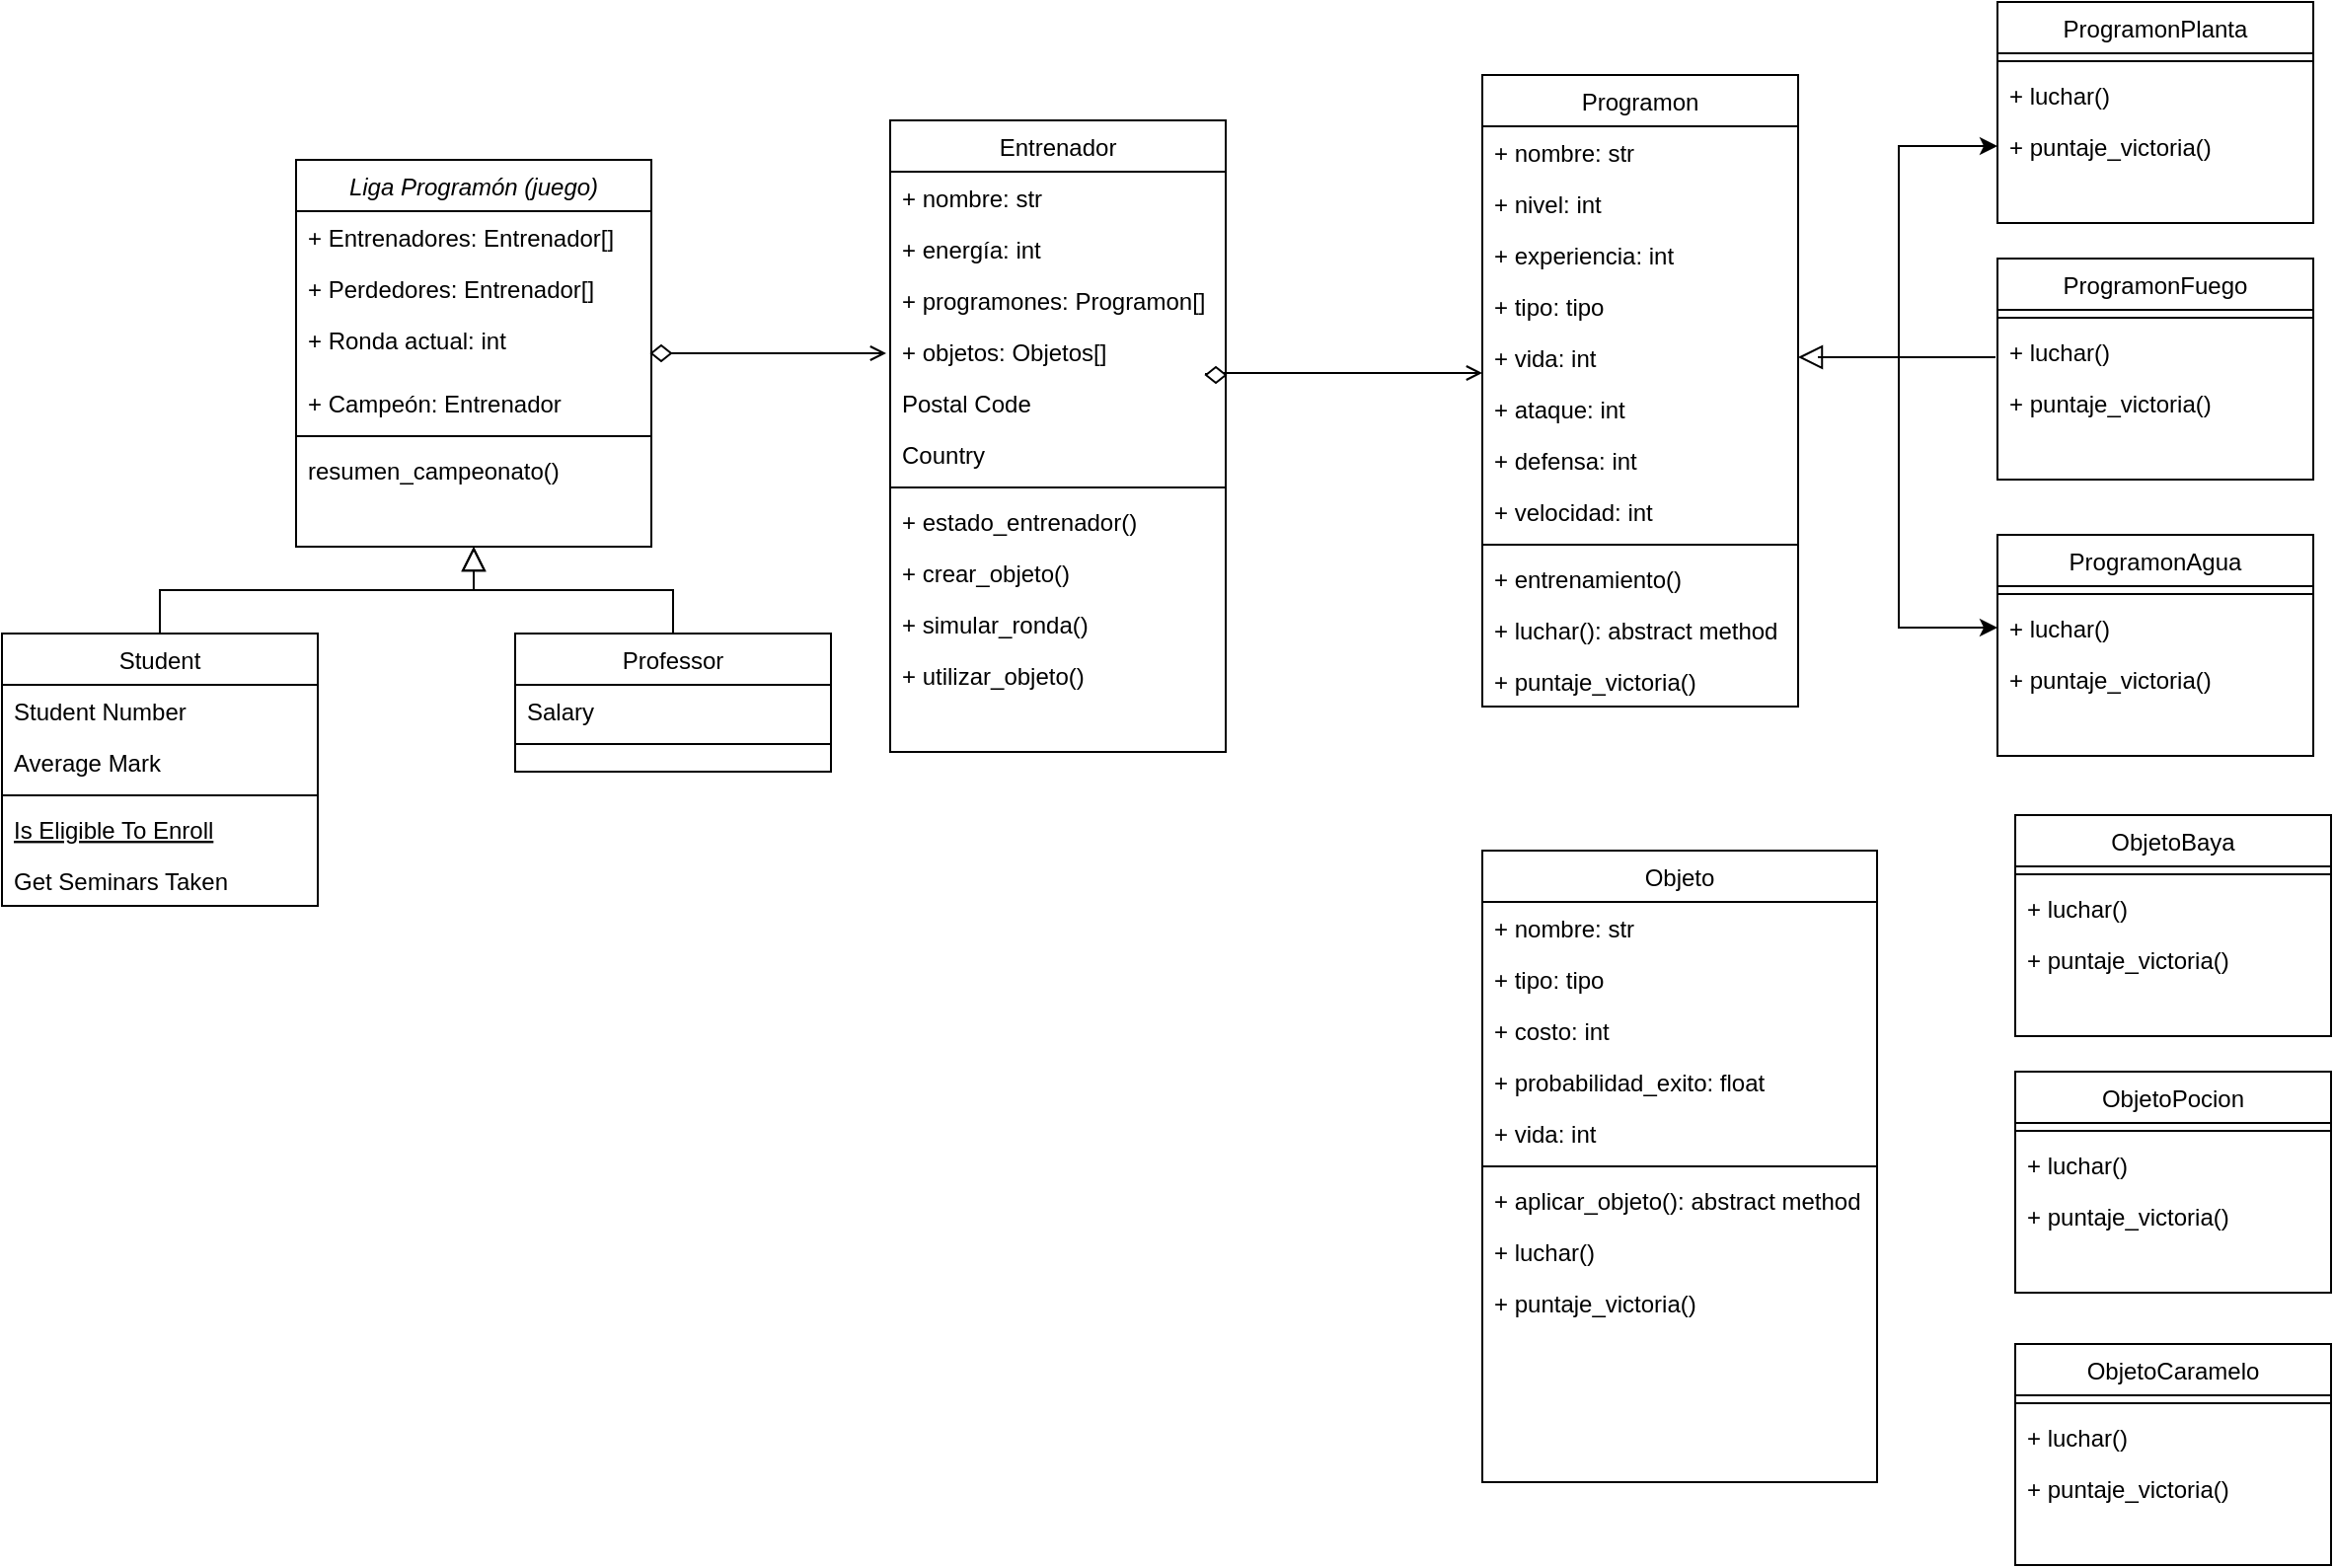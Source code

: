 <mxfile version="20.2.8" type="github">
  <diagram id="C5RBs43oDa-KdzZeNtuy" name="Page-1">
    <mxGraphModel dx="1299" dy="450" grid="1" gridSize="10" guides="1" tooltips="1" connect="1" arrows="1" fold="1" page="1" pageScale="1" pageWidth="827" pageHeight="1169" math="0" shadow="0">
      <root>
        <mxCell id="WIyWlLk6GJQsqaUBKTNV-0" />
        <mxCell id="WIyWlLk6GJQsqaUBKTNV-1" parent="WIyWlLk6GJQsqaUBKTNV-0" />
        <mxCell id="zkfFHV4jXpPFQw0GAbJ--0" value="Liga Programón (juego)" style="swimlane;fontStyle=2;align=center;verticalAlign=top;childLayout=stackLayout;horizontal=1;startSize=26;horizontalStack=0;resizeParent=1;resizeLast=0;collapsible=1;marginBottom=0;rounded=0;shadow=0;strokeWidth=1;" parent="WIyWlLk6GJQsqaUBKTNV-1" vertex="1">
          <mxGeometry x="219" y="120" width="180" height="196" as="geometry">
            <mxRectangle x="230" y="140" width="160" height="26" as="alternateBounds" />
          </mxGeometry>
        </mxCell>
        <mxCell id="zkfFHV4jXpPFQw0GAbJ--1" value="+ Entrenadores: Entrenador[]" style="text;align=left;verticalAlign=top;spacingLeft=4;spacingRight=4;overflow=hidden;rotatable=0;points=[[0,0.5],[1,0.5]];portConstraint=eastwest;" parent="zkfFHV4jXpPFQw0GAbJ--0" vertex="1">
          <mxGeometry y="26" width="180" height="26" as="geometry" />
        </mxCell>
        <mxCell id="zkfFHV4jXpPFQw0GAbJ--2" value="+ Perdedores: Entrenador[]" style="text;align=left;verticalAlign=top;spacingLeft=4;spacingRight=4;overflow=hidden;rotatable=0;points=[[0,0.5],[1,0.5]];portConstraint=eastwest;rounded=0;shadow=0;html=0;" parent="zkfFHV4jXpPFQw0GAbJ--0" vertex="1">
          <mxGeometry y="52" width="180" height="26" as="geometry" />
        </mxCell>
        <mxCell id="zkfFHV4jXpPFQw0GAbJ--3" value="+ Ronda actual: int" style="text;align=left;verticalAlign=top;spacingLeft=4;spacingRight=4;overflow=hidden;rotatable=0;points=[[0,0.5],[1,0.5]];portConstraint=eastwest;rounded=0;shadow=0;html=0;" parent="zkfFHV4jXpPFQw0GAbJ--0" vertex="1">
          <mxGeometry y="78" width="180" height="32" as="geometry" />
        </mxCell>
        <mxCell id="ItdQLOnhs8DhkVpAvpoB-0" value="+ Campeón: Entrenador" style="text;align=left;verticalAlign=top;spacingLeft=4;spacingRight=4;overflow=hidden;rotatable=0;points=[[0,0.5],[1,0.5]];portConstraint=eastwest;rounded=0;shadow=0;html=0;" vertex="1" parent="zkfFHV4jXpPFQw0GAbJ--0">
          <mxGeometry y="110" width="180" height="26" as="geometry" />
        </mxCell>
        <mxCell id="zkfFHV4jXpPFQw0GAbJ--4" value="" style="line;html=1;strokeWidth=1;align=left;verticalAlign=middle;spacingTop=-1;spacingLeft=3;spacingRight=3;rotatable=0;labelPosition=right;points=[];portConstraint=eastwest;" parent="zkfFHV4jXpPFQw0GAbJ--0" vertex="1">
          <mxGeometry y="136" width="180" height="8" as="geometry" />
        </mxCell>
        <mxCell id="zkfFHV4jXpPFQw0GAbJ--5" value="resumen_campeonato()" style="text;align=left;verticalAlign=top;spacingLeft=4;spacingRight=4;overflow=hidden;rotatable=0;points=[[0,0.5],[1,0.5]];portConstraint=eastwest;" parent="zkfFHV4jXpPFQw0GAbJ--0" vertex="1">
          <mxGeometry y="144" width="180" height="42" as="geometry" />
        </mxCell>
        <mxCell id="zkfFHV4jXpPFQw0GAbJ--6" value="Student" style="swimlane;fontStyle=0;align=center;verticalAlign=top;childLayout=stackLayout;horizontal=1;startSize=26;horizontalStack=0;resizeParent=1;resizeLast=0;collapsible=1;marginBottom=0;rounded=0;shadow=0;strokeWidth=1;" parent="WIyWlLk6GJQsqaUBKTNV-1" vertex="1">
          <mxGeometry x="70" y="360" width="160" height="138" as="geometry">
            <mxRectangle x="130" y="380" width="160" height="26" as="alternateBounds" />
          </mxGeometry>
        </mxCell>
        <mxCell id="zkfFHV4jXpPFQw0GAbJ--7" value="Student Number" style="text;align=left;verticalAlign=top;spacingLeft=4;spacingRight=4;overflow=hidden;rotatable=0;points=[[0,0.5],[1,0.5]];portConstraint=eastwest;" parent="zkfFHV4jXpPFQw0GAbJ--6" vertex="1">
          <mxGeometry y="26" width="160" height="26" as="geometry" />
        </mxCell>
        <mxCell id="zkfFHV4jXpPFQw0GAbJ--8" value="Average Mark" style="text;align=left;verticalAlign=top;spacingLeft=4;spacingRight=4;overflow=hidden;rotatable=0;points=[[0,0.5],[1,0.5]];portConstraint=eastwest;rounded=0;shadow=0;html=0;" parent="zkfFHV4jXpPFQw0GAbJ--6" vertex="1">
          <mxGeometry y="52" width="160" height="26" as="geometry" />
        </mxCell>
        <mxCell id="zkfFHV4jXpPFQw0GAbJ--9" value="" style="line;html=1;strokeWidth=1;align=left;verticalAlign=middle;spacingTop=-1;spacingLeft=3;spacingRight=3;rotatable=0;labelPosition=right;points=[];portConstraint=eastwest;" parent="zkfFHV4jXpPFQw0GAbJ--6" vertex="1">
          <mxGeometry y="78" width="160" height="8" as="geometry" />
        </mxCell>
        <mxCell id="zkfFHV4jXpPFQw0GAbJ--10" value="Is Eligible To Enroll" style="text;align=left;verticalAlign=top;spacingLeft=4;spacingRight=4;overflow=hidden;rotatable=0;points=[[0,0.5],[1,0.5]];portConstraint=eastwest;fontStyle=4" parent="zkfFHV4jXpPFQw0GAbJ--6" vertex="1">
          <mxGeometry y="86" width="160" height="26" as="geometry" />
        </mxCell>
        <mxCell id="zkfFHV4jXpPFQw0GAbJ--11" value="Get Seminars Taken" style="text;align=left;verticalAlign=top;spacingLeft=4;spacingRight=4;overflow=hidden;rotatable=0;points=[[0,0.5],[1,0.5]];portConstraint=eastwest;" parent="zkfFHV4jXpPFQw0GAbJ--6" vertex="1">
          <mxGeometry y="112" width="160" height="26" as="geometry" />
        </mxCell>
        <mxCell id="zkfFHV4jXpPFQw0GAbJ--12" value="" style="endArrow=block;endSize=10;endFill=0;shadow=0;strokeWidth=1;rounded=0;edgeStyle=elbowEdgeStyle;elbow=vertical;" parent="WIyWlLk6GJQsqaUBKTNV-1" source="zkfFHV4jXpPFQw0GAbJ--6" target="zkfFHV4jXpPFQw0GAbJ--0" edge="1">
          <mxGeometry width="160" relative="1" as="geometry">
            <mxPoint x="200" y="203" as="sourcePoint" />
            <mxPoint x="200" y="203" as="targetPoint" />
          </mxGeometry>
        </mxCell>
        <mxCell id="zkfFHV4jXpPFQw0GAbJ--13" value="Professor" style="swimlane;fontStyle=0;align=center;verticalAlign=top;childLayout=stackLayout;horizontal=1;startSize=26;horizontalStack=0;resizeParent=1;resizeLast=0;collapsible=1;marginBottom=0;rounded=0;shadow=0;strokeWidth=1;" parent="WIyWlLk6GJQsqaUBKTNV-1" vertex="1">
          <mxGeometry x="330" y="360" width="160" height="70" as="geometry">
            <mxRectangle x="340" y="380" width="170" height="26" as="alternateBounds" />
          </mxGeometry>
        </mxCell>
        <mxCell id="zkfFHV4jXpPFQw0GAbJ--14" value="Salary" style="text;align=left;verticalAlign=top;spacingLeft=4;spacingRight=4;overflow=hidden;rotatable=0;points=[[0,0.5],[1,0.5]];portConstraint=eastwest;" parent="zkfFHV4jXpPFQw0GAbJ--13" vertex="1">
          <mxGeometry y="26" width="160" height="26" as="geometry" />
        </mxCell>
        <mxCell id="zkfFHV4jXpPFQw0GAbJ--15" value="" style="line;html=1;strokeWidth=1;align=left;verticalAlign=middle;spacingTop=-1;spacingLeft=3;spacingRight=3;rotatable=0;labelPosition=right;points=[];portConstraint=eastwest;" parent="zkfFHV4jXpPFQw0GAbJ--13" vertex="1">
          <mxGeometry y="52" width="160" height="8" as="geometry" />
        </mxCell>
        <mxCell id="zkfFHV4jXpPFQw0GAbJ--16" value="" style="endArrow=block;endSize=10;endFill=0;shadow=0;strokeWidth=1;rounded=0;edgeStyle=elbowEdgeStyle;elbow=vertical;" parent="WIyWlLk6GJQsqaUBKTNV-1" source="zkfFHV4jXpPFQw0GAbJ--13" target="zkfFHV4jXpPFQw0GAbJ--0" edge="1">
          <mxGeometry width="160" relative="1" as="geometry">
            <mxPoint x="210" y="373" as="sourcePoint" />
            <mxPoint x="310" y="271" as="targetPoint" />
          </mxGeometry>
        </mxCell>
        <mxCell id="zkfFHV4jXpPFQw0GAbJ--26" value="" style="endArrow=open;shadow=0;strokeWidth=1;rounded=0;endFill=1;edgeStyle=elbowEdgeStyle;elbow=vertical;" parent="WIyWlLk6GJQsqaUBKTNV-1" source="zkfFHV4jXpPFQw0GAbJ--0" edge="1">
          <mxGeometry x="0.5" y="41" relative="1" as="geometry">
            <mxPoint x="380" y="192" as="sourcePoint" />
            <mxPoint x="518" y="218" as="targetPoint" />
            <mxPoint x="-40" y="32" as="offset" />
          </mxGeometry>
        </mxCell>
        <mxCell id="ItdQLOnhs8DhkVpAvpoB-3" value="" style="rhombus;whiteSpace=wrap;html=1;" vertex="1" parent="WIyWlLk6GJQsqaUBKTNV-1">
          <mxGeometry x="399" y="214" width="10" height="8" as="geometry" />
        </mxCell>
        <mxCell id="ItdQLOnhs8DhkVpAvpoB-24" value="" style="endArrow=open;shadow=0;strokeWidth=1;rounded=0;endFill=1;edgeStyle=elbowEdgeStyle;elbow=vertical;startArrow=none;" edge="1" parent="WIyWlLk6GJQsqaUBKTNV-1" source="ItdQLOnhs8DhkVpAvpoB-57">
          <mxGeometry x="0.5" y="41" relative="1" as="geometry">
            <mxPoint x="680" y="228" as="sourcePoint" />
            <mxPoint x="820" y="228" as="targetPoint" />
            <mxPoint x="-40" y="32" as="offset" />
            <Array as="points">
              <mxPoint x="820" y="228" />
            </Array>
          </mxGeometry>
        </mxCell>
        <mxCell id="ItdQLOnhs8DhkVpAvpoB-33" value="Entrenador" style="swimlane;fontStyle=0;align=center;verticalAlign=top;childLayout=stackLayout;horizontal=1;startSize=26;horizontalStack=0;resizeParent=1;resizeLast=0;collapsible=1;marginBottom=0;rounded=0;shadow=0;strokeWidth=1;" vertex="1" parent="WIyWlLk6GJQsqaUBKTNV-1">
          <mxGeometry x="520" y="100" width="170" height="320" as="geometry">
            <mxRectangle x="550" y="140" width="160" height="26" as="alternateBounds" />
          </mxGeometry>
        </mxCell>
        <mxCell id="ItdQLOnhs8DhkVpAvpoB-102" value="+ nombre: str" style="text;align=left;verticalAlign=top;spacingLeft=4;spacingRight=4;overflow=hidden;rotatable=0;points=[[0,0.5],[1,0.5]];portConstraint=eastwest;" vertex="1" parent="ItdQLOnhs8DhkVpAvpoB-33">
          <mxGeometry y="26" width="170" height="26" as="geometry" />
        </mxCell>
        <mxCell id="ItdQLOnhs8DhkVpAvpoB-34" value="+ energía: int" style="text;align=left;verticalAlign=top;spacingLeft=4;spacingRight=4;overflow=hidden;rotatable=0;points=[[0,0.5],[1,0.5]];portConstraint=eastwest;" vertex="1" parent="ItdQLOnhs8DhkVpAvpoB-33">
          <mxGeometry y="52" width="170" height="26" as="geometry" />
        </mxCell>
        <mxCell id="ItdQLOnhs8DhkVpAvpoB-35" value="+ programones: Programon[]" style="text;align=left;verticalAlign=top;spacingLeft=4;spacingRight=4;overflow=hidden;rotatable=0;points=[[0,0.5],[1,0.5]];portConstraint=eastwest;rounded=0;shadow=0;html=0;" vertex="1" parent="ItdQLOnhs8DhkVpAvpoB-33">
          <mxGeometry y="78" width="170" height="26" as="geometry" />
        </mxCell>
        <mxCell id="ItdQLOnhs8DhkVpAvpoB-36" value="+ objetos: Objetos[]" style="text;align=left;verticalAlign=top;spacingLeft=4;spacingRight=4;overflow=hidden;rotatable=0;points=[[0,0.5],[1,0.5]];portConstraint=eastwest;rounded=0;shadow=0;html=0;" vertex="1" parent="ItdQLOnhs8DhkVpAvpoB-33">
          <mxGeometry y="104" width="170" height="26" as="geometry" />
        </mxCell>
        <mxCell id="ItdQLOnhs8DhkVpAvpoB-37" value="Postal Code" style="text;align=left;verticalAlign=top;spacingLeft=4;spacingRight=4;overflow=hidden;rotatable=0;points=[[0,0.5],[1,0.5]];portConstraint=eastwest;rounded=0;shadow=0;html=0;" vertex="1" parent="ItdQLOnhs8DhkVpAvpoB-33">
          <mxGeometry y="130" width="170" height="26" as="geometry" />
        </mxCell>
        <mxCell id="ItdQLOnhs8DhkVpAvpoB-38" value="Country" style="text;align=left;verticalAlign=top;spacingLeft=4;spacingRight=4;overflow=hidden;rotatable=0;points=[[0,0.5],[1,0.5]];portConstraint=eastwest;rounded=0;shadow=0;html=0;" vertex="1" parent="ItdQLOnhs8DhkVpAvpoB-33">
          <mxGeometry y="156" width="170" height="26" as="geometry" />
        </mxCell>
        <mxCell id="ItdQLOnhs8DhkVpAvpoB-39" value="" style="line;html=1;strokeWidth=1;align=left;verticalAlign=middle;spacingTop=-1;spacingLeft=3;spacingRight=3;rotatable=0;labelPosition=right;points=[];portConstraint=eastwest;" vertex="1" parent="ItdQLOnhs8DhkVpAvpoB-33">
          <mxGeometry y="182" width="170" height="8" as="geometry" />
        </mxCell>
        <mxCell id="ItdQLOnhs8DhkVpAvpoB-44" value="+ estado_entrenador()" style="text;align=left;verticalAlign=top;spacingLeft=4;spacingRight=4;overflow=hidden;rotatable=0;points=[[0,0.5],[1,0.5]];portConstraint=eastwest;" vertex="1" parent="ItdQLOnhs8DhkVpAvpoB-33">
          <mxGeometry y="190" width="170" height="26" as="geometry" />
        </mxCell>
        <mxCell id="ItdQLOnhs8DhkVpAvpoB-42" value="+ crear_objeto()" style="text;align=left;verticalAlign=top;spacingLeft=4;spacingRight=4;overflow=hidden;rotatable=0;points=[[0,0.5],[1,0.5]];portConstraint=eastwest;" vertex="1" parent="ItdQLOnhs8DhkVpAvpoB-33">
          <mxGeometry y="216" width="170" height="26" as="geometry" />
        </mxCell>
        <mxCell id="ItdQLOnhs8DhkVpAvpoB-41" value="+ simular_ronda()" style="text;align=left;verticalAlign=top;spacingLeft=4;spacingRight=4;overflow=hidden;rotatable=0;points=[[0,0.5],[1,0.5]];portConstraint=eastwest;" vertex="1" parent="ItdQLOnhs8DhkVpAvpoB-33">
          <mxGeometry y="242" width="170" height="26" as="geometry" />
        </mxCell>
        <mxCell id="ItdQLOnhs8DhkVpAvpoB-43" value="+ utilizar_objeto()" style="text;align=left;verticalAlign=top;spacingLeft=4;spacingRight=4;overflow=hidden;rotatable=0;points=[[0,0.5],[1,0.5]];portConstraint=eastwest;" vertex="1" parent="ItdQLOnhs8DhkVpAvpoB-33">
          <mxGeometry y="268" width="170" height="26" as="geometry" />
        </mxCell>
        <mxCell id="ItdQLOnhs8DhkVpAvpoB-45" value="Programon" style="swimlane;fontStyle=0;align=center;verticalAlign=top;childLayout=stackLayout;horizontal=1;startSize=26;horizontalStack=0;resizeParent=1;resizeLast=0;collapsible=1;marginBottom=0;rounded=0;shadow=0;strokeWidth=1;" vertex="1" parent="WIyWlLk6GJQsqaUBKTNV-1">
          <mxGeometry x="820" y="77" width="160" height="320" as="geometry">
            <mxRectangle x="820" y="77" width="160" height="26" as="alternateBounds" />
          </mxGeometry>
        </mxCell>
        <mxCell id="ItdQLOnhs8DhkVpAvpoB-46" value="+ nombre: str" style="text;align=left;verticalAlign=top;spacingLeft=4;spacingRight=4;overflow=hidden;rotatable=0;points=[[0,0.5],[1,0.5]];portConstraint=eastwest;" vertex="1" parent="ItdQLOnhs8DhkVpAvpoB-45">
          <mxGeometry y="26" width="160" height="26" as="geometry" />
        </mxCell>
        <mxCell id="ItdQLOnhs8DhkVpAvpoB-47" value="+ nivel: int" style="text;align=left;verticalAlign=top;spacingLeft=4;spacingRight=4;overflow=hidden;rotatable=0;points=[[0,0.5],[1,0.5]];portConstraint=eastwest;rounded=0;shadow=0;html=0;" vertex="1" parent="ItdQLOnhs8DhkVpAvpoB-45">
          <mxGeometry y="52" width="160" height="26" as="geometry" />
        </mxCell>
        <mxCell id="ItdQLOnhs8DhkVpAvpoB-48" value="+ experiencia: int" style="text;align=left;verticalAlign=top;spacingLeft=4;spacingRight=4;overflow=hidden;rotatable=0;points=[[0,0.5],[1,0.5]];portConstraint=eastwest;rounded=0;shadow=0;html=0;" vertex="1" parent="ItdQLOnhs8DhkVpAvpoB-45">
          <mxGeometry y="78" width="160" height="26" as="geometry" />
        </mxCell>
        <mxCell id="ItdQLOnhs8DhkVpAvpoB-49" value="+ tipo: tipo" style="text;align=left;verticalAlign=top;spacingLeft=4;spacingRight=4;overflow=hidden;rotatable=0;points=[[0,0.5],[1,0.5]];portConstraint=eastwest;rounded=0;shadow=0;html=0;" vertex="1" parent="ItdQLOnhs8DhkVpAvpoB-45">
          <mxGeometry y="104" width="160" height="26" as="geometry" />
        </mxCell>
        <mxCell id="ItdQLOnhs8DhkVpAvpoB-50" value="+ vida: int" style="text;align=left;verticalAlign=top;spacingLeft=4;spacingRight=4;overflow=hidden;rotatable=0;points=[[0,0.5],[1,0.5]];portConstraint=eastwest;rounded=0;shadow=0;html=0;" vertex="1" parent="ItdQLOnhs8DhkVpAvpoB-45">
          <mxGeometry y="130" width="160" height="26" as="geometry" />
        </mxCell>
        <mxCell id="ItdQLOnhs8DhkVpAvpoB-51" value="+ ataque: int" style="text;align=left;verticalAlign=top;spacingLeft=4;spacingRight=4;overflow=hidden;rotatable=0;points=[[0,0.5],[1,0.5]];portConstraint=eastwest;rounded=0;shadow=0;html=0;" vertex="1" parent="ItdQLOnhs8DhkVpAvpoB-45">
          <mxGeometry y="156" width="160" height="26" as="geometry" />
        </mxCell>
        <mxCell id="ItdQLOnhs8DhkVpAvpoB-59" value="+ defensa: int" style="text;align=left;verticalAlign=top;spacingLeft=4;spacingRight=4;overflow=hidden;rotatable=0;points=[[0,0.5],[1,0.5]];portConstraint=eastwest;rounded=0;shadow=0;html=0;" vertex="1" parent="ItdQLOnhs8DhkVpAvpoB-45">
          <mxGeometry y="182" width="160" height="26" as="geometry" />
        </mxCell>
        <mxCell id="ItdQLOnhs8DhkVpAvpoB-60" value="+ velocidad: int" style="text;align=left;verticalAlign=top;spacingLeft=4;spacingRight=4;overflow=hidden;rotatable=0;points=[[0,0.5],[1,0.5]];portConstraint=eastwest;rounded=0;shadow=0;html=0;" vertex="1" parent="ItdQLOnhs8DhkVpAvpoB-45">
          <mxGeometry y="208" width="160" height="26" as="geometry" />
        </mxCell>
        <mxCell id="ItdQLOnhs8DhkVpAvpoB-52" value="" style="line;html=1;strokeWidth=1;align=left;verticalAlign=middle;spacingTop=-1;spacingLeft=3;spacingRight=3;rotatable=0;labelPosition=right;points=[];portConstraint=eastwest;" vertex="1" parent="ItdQLOnhs8DhkVpAvpoB-45">
          <mxGeometry y="234" width="160" height="8" as="geometry" />
        </mxCell>
        <mxCell id="ItdQLOnhs8DhkVpAvpoB-53" value="+ entrenamiento()" style="text;align=left;verticalAlign=top;spacingLeft=4;spacingRight=4;overflow=hidden;rotatable=0;points=[[0,0.5],[1,0.5]];portConstraint=eastwest;" vertex="1" parent="ItdQLOnhs8DhkVpAvpoB-45">
          <mxGeometry y="242" width="160" height="26" as="geometry" />
        </mxCell>
        <mxCell id="ItdQLOnhs8DhkVpAvpoB-54" value="+ luchar(): abstract method" style="text;align=left;verticalAlign=top;spacingLeft=4;spacingRight=4;overflow=hidden;rotatable=0;points=[[0,0.5],[1,0.5]];portConstraint=eastwest;" vertex="1" parent="ItdQLOnhs8DhkVpAvpoB-45">
          <mxGeometry y="268" width="160" height="26" as="geometry" />
        </mxCell>
        <mxCell id="ItdQLOnhs8DhkVpAvpoB-92" value="+ puntaje_victoria()" style="text;align=left;verticalAlign=top;spacingLeft=4;spacingRight=4;overflow=hidden;rotatable=0;points=[[0,0.5],[1,0.5]];portConstraint=eastwest;" vertex="1" parent="ItdQLOnhs8DhkVpAvpoB-45">
          <mxGeometry y="294" width="160" height="26" as="geometry" />
        </mxCell>
        <mxCell id="ItdQLOnhs8DhkVpAvpoB-57" value="" style="rhombus;whiteSpace=wrap;html=1;" vertex="1" parent="WIyWlLk6GJQsqaUBKTNV-1">
          <mxGeometry x="680" y="225" width="10" height="8" as="geometry" />
        </mxCell>
        <mxCell id="ItdQLOnhs8DhkVpAvpoB-58" value="" style="endArrow=none;shadow=0;strokeWidth=1;rounded=0;endFill=1;edgeStyle=elbowEdgeStyle;elbow=vertical;startArrow=none;" edge="1" parent="WIyWlLk6GJQsqaUBKTNV-1" target="ItdQLOnhs8DhkVpAvpoB-57">
          <mxGeometry x="0.5" y="41" relative="1" as="geometry">
            <mxPoint x="680" y="228" as="sourcePoint" />
            <mxPoint x="820" y="228" as="targetPoint" />
            <mxPoint x="-40" y="32" as="offset" />
            <Array as="points" />
          </mxGeometry>
        </mxCell>
        <mxCell id="ItdQLOnhs8DhkVpAvpoB-62" value="ProgramonPlanta" style="swimlane;fontStyle=0;align=center;verticalAlign=top;childLayout=stackLayout;horizontal=1;startSize=26;horizontalStack=0;resizeParent=1;resizeLast=0;collapsible=1;marginBottom=0;rounded=0;shadow=0;strokeWidth=1;" vertex="1" parent="WIyWlLk6GJQsqaUBKTNV-1">
          <mxGeometry x="1081" y="40" width="160" height="112" as="geometry">
            <mxRectangle x="550" y="140" width="160" height="26" as="alternateBounds" />
          </mxGeometry>
        </mxCell>
        <mxCell id="ItdQLOnhs8DhkVpAvpoB-71" value="" style="line;html=1;strokeWidth=1;align=left;verticalAlign=middle;spacingTop=-1;spacingLeft=3;spacingRight=3;rotatable=0;labelPosition=right;points=[];portConstraint=eastwest;" vertex="1" parent="ItdQLOnhs8DhkVpAvpoB-62">
          <mxGeometry y="26" width="160" height="8" as="geometry" />
        </mxCell>
        <mxCell id="ItdQLOnhs8DhkVpAvpoB-73" value="+ luchar()" style="text;align=left;verticalAlign=top;spacingLeft=4;spacingRight=4;overflow=hidden;rotatable=0;points=[[0,0.5],[1,0.5]];portConstraint=eastwest;" vertex="1" parent="ItdQLOnhs8DhkVpAvpoB-62">
          <mxGeometry y="34" width="160" height="26" as="geometry" />
        </mxCell>
        <mxCell id="ItdQLOnhs8DhkVpAvpoB-94" value="+ puntaje_victoria()" style="text;align=left;verticalAlign=top;spacingLeft=4;spacingRight=4;overflow=hidden;rotatable=0;points=[[0,0.5],[1,0.5]];portConstraint=eastwest;" vertex="1" parent="ItdQLOnhs8DhkVpAvpoB-62">
          <mxGeometry y="60" width="160" height="26" as="geometry" />
        </mxCell>
        <mxCell id="ItdQLOnhs8DhkVpAvpoB-77" value="ProgramonFuego" style="swimlane;fontStyle=0;align=center;verticalAlign=top;childLayout=stackLayout;horizontal=1;startSize=26;horizontalStack=0;resizeParent=1;resizeLast=0;collapsible=1;marginBottom=0;rounded=0;shadow=0;strokeWidth=1;" vertex="1" parent="WIyWlLk6GJQsqaUBKTNV-1">
          <mxGeometry x="1081" y="170" width="160" height="112" as="geometry">
            <mxRectangle x="550" y="140" width="160" height="26" as="alternateBounds" />
          </mxGeometry>
        </mxCell>
        <mxCell id="ItdQLOnhs8DhkVpAvpoB-79" value="" style="line;html=1;strokeWidth=1;align=left;verticalAlign=middle;spacingTop=-1;spacingLeft=3;spacingRight=3;rotatable=0;labelPosition=right;points=[];portConstraint=eastwest;" vertex="1" parent="ItdQLOnhs8DhkVpAvpoB-77">
          <mxGeometry y="26" width="160" height="8" as="geometry" />
        </mxCell>
        <mxCell id="ItdQLOnhs8DhkVpAvpoB-80" value="+ luchar()" style="text;align=left;verticalAlign=top;spacingLeft=4;spacingRight=4;overflow=hidden;rotatable=0;points=[[0,0.5],[1,0.5]];portConstraint=eastwest;" vertex="1" parent="ItdQLOnhs8DhkVpAvpoB-77">
          <mxGeometry y="34" width="160" height="26" as="geometry" />
        </mxCell>
        <mxCell id="ItdQLOnhs8DhkVpAvpoB-95" value="+ puntaje_victoria()" style="text;align=left;verticalAlign=top;spacingLeft=4;spacingRight=4;overflow=hidden;rotatable=0;points=[[0,0.5],[1,0.5]];portConstraint=eastwest;" vertex="1" parent="ItdQLOnhs8DhkVpAvpoB-77">
          <mxGeometry y="60" width="160" height="26" as="geometry" />
        </mxCell>
        <mxCell id="ItdQLOnhs8DhkVpAvpoB-81" value="ProgramonAgua" style="swimlane;fontStyle=0;align=center;verticalAlign=top;childLayout=stackLayout;horizontal=1;startSize=26;horizontalStack=0;resizeParent=1;resizeLast=0;collapsible=1;marginBottom=0;rounded=0;shadow=0;strokeWidth=1;" vertex="1" parent="WIyWlLk6GJQsqaUBKTNV-1">
          <mxGeometry x="1081" y="310" width="160" height="112" as="geometry">
            <mxRectangle x="550" y="140" width="160" height="26" as="alternateBounds" />
          </mxGeometry>
        </mxCell>
        <mxCell id="ItdQLOnhs8DhkVpAvpoB-83" value="" style="line;html=1;strokeWidth=1;align=left;verticalAlign=middle;spacingTop=-1;spacingLeft=3;spacingRight=3;rotatable=0;labelPosition=right;points=[];portConstraint=eastwest;" vertex="1" parent="ItdQLOnhs8DhkVpAvpoB-81">
          <mxGeometry y="26" width="160" height="8" as="geometry" />
        </mxCell>
        <mxCell id="ItdQLOnhs8DhkVpAvpoB-84" value="+ luchar()" style="text;align=left;verticalAlign=top;spacingLeft=4;spacingRight=4;overflow=hidden;rotatable=0;points=[[0,0.5],[1,0.5]];portConstraint=eastwest;" vertex="1" parent="ItdQLOnhs8DhkVpAvpoB-81">
          <mxGeometry y="34" width="160" height="26" as="geometry" />
        </mxCell>
        <mxCell id="ItdQLOnhs8DhkVpAvpoB-96" value="+ puntaje_victoria()" style="text;align=left;verticalAlign=top;spacingLeft=4;spacingRight=4;overflow=hidden;rotatable=0;points=[[0,0.5],[1,0.5]];portConstraint=eastwest;" vertex="1" parent="ItdQLOnhs8DhkVpAvpoB-81">
          <mxGeometry y="60" width="160" height="26" as="geometry" />
        </mxCell>
        <mxCell id="ItdQLOnhs8DhkVpAvpoB-89" value="" style="endArrow=block;endSize=10;endFill=0;shadow=0;strokeWidth=1;rounded=0;edgeStyle=elbowEdgeStyle;elbow=vertical;entryX=1;entryY=0.5;entryDx=0;entryDy=0;" edge="1" parent="WIyWlLk6GJQsqaUBKTNV-1" target="ItdQLOnhs8DhkVpAvpoB-50">
          <mxGeometry width="160" relative="1" as="geometry">
            <mxPoint x="1080" y="220" as="sourcePoint" />
            <mxPoint x="1030" y="220" as="targetPoint" />
            <Array as="points">
              <mxPoint x="1030" y="220" />
            </Array>
          </mxGeometry>
        </mxCell>
        <mxCell id="ItdQLOnhs8DhkVpAvpoB-98" value="" style="edgeStyle=orthogonalEdgeStyle;rounded=0;orthogonalLoop=1;jettySize=auto;html=1;entryX=0;entryY=0.5;entryDx=0;entryDy=0;" edge="1" parent="WIyWlLk6GJQsqaUBKTNV-1" target="ItdQLOnhs8DhkVpAvpoB-94">
          <mxGeometry relative="1" as="geometry">
            <mxPoint x="990" y="220" as="sourcePoint" />
            <Array as="points">
              <mxPoint x="1031" y="220" />
              <mxPoint x="1031" y="113" />
            </Array>
          </mxGeometry>
        </mxCell>
        <mxCell id="ItdQLOnhs8DhkVpAvpoB-101" value="" style="edgeStyle=orthogonalEdgeStyle;rounded=0;orthogonalLoop=1;jettySize=auto;html=1;entryX=0;entryY=0.5;entryDx=0;entryDy=0;" edge="1" parent="WIyWlLk6GJQsqaUBKTNV-1" target="ItdQLOnhs8DhkVpAvpoB-84">
          <mxGeometry relative="1" as="geometry">
            <mxPoint x="1000" y="220" as="sourcePoint" />
            <Array as="points">
              <mxPoint x="1000" y="220" />
              <mxPoint x="1031" y="220" />
              <mxPoint x="1031" y="357" />
            </Array>
          </mxGeometry>
        </mxCell>
        <mxCell id="ItdQLOnhs8DhkVpAvpoB-103" value="Objeto" style="swimlane;fontStyle=0;align=center;verticalAlign=top;childLayout=stackLayout;horizontal=1;startSize=26;horizontalStack=0;resizeParent=1;resizeLast=0;collapsible=1;marginBottom=0;rounded=0;shadow=0;strokeWidth=1;" vertex="1" parent="WIyWlLk6GJQsqaUBKTNV-1">
          <mxGeometry x="820" y="470" width="200" height="320" as="geometry">
            <mxRectangle x="820" y="77" width="160" height="26" as="alternateBounds" />
          </mxGeometry>
        </mxCell>
        <mxCell id="ItdQLOnhs8DhkVpAvpoB-104" value="+ nombre: str" style="text;align=left;verticalAlign=top;spacingLeft=4;spacingRight=4;overflow=hidden;rotatable=0;points=[[0,0.5],[1,0.5]];portConstraint=eastwest;" vertex="1" parent="ItdQLOnhs8DhkVpAvpoB-103">
          <mxGeometry y="26" width="200" height="26" as="geometry" />
        </mxCell>
        <mxCell id="ItdQLOnhs8DhkVpAvpoB-105" value="+ tipo: tipo" style="text;align=left;verticalAlign=top;spacingLeft=4;spacingRight=4;overflow=hidden;rotatable=0;points=[[0,0.5],[1,0.5]];portConstraint=eastwest;rounded=0;shadow=0;html=0;" vertex="1" parent="ItdQLOnhs8DhkVpAvpoB-103">
          <mxGeometry y="52" width="200" height="26" as="geometry" />
        </mxCell>
        <mxCell id="ItdQLOnhs8DhkVpAvpoB-106" value="+ costo: int" style="text;align=left;verticalAlign=top;spacingLeft=4;spacingRight=4;overflow=hidden;rotatable=0;points=[[0,0.5],[1,0.5]];portConstraint=eastwest;rounded=0;shadow=0;html=0;" vertex="1" parent="ItdQLOnhs8DhkVpAvpoB-103">
          <mxGeometry y="78" width="200" height="26" as="geometry" />
        </mxCell>
        <mxCell id="ItdQLOnhs8DhkVpAvpoB-107" value="+ probabilidad_exito: float" style="text;align=left;verticalAlign=top;spacingLeft=4;spacingRight=4;overflow=hidden;rotatable=0;points=[[0,0.5],[1,0.5]];portConstraint=eastwest;rounded=0;shadow=0;html=0;" vertex="1" parent="ItdQLOnhs8DhkVpAvpoB-103">
          <mxGeometry y="104" width="200" height="26" as="geometry" />
        </mxCell>
        <mxCell id="ItdQLOnhs8DhkVpAvpoB-108" value="+ vida: int" style="text;align=left;verticalAlign=top;spacingLeft=4;spacingRight=4;overflow=hidden;rotatable=0;points=[[0,0.5],[1,0.5]];portConstraint=eastwest;rounded=0;shadow=0;html=0;" vertex="1" parent="ItdQLOnhs8DhkVpAvpoB-103">
          <mxGeometry y="130" width="200" height="26" as="geometry" />
        </mxCell>
        <mxCell id="ItdQLOnhs8DhkVpAvpoB-112" value="" style="line;html=1;strokeWidth=1;align=left;verticalAlign=middle;spacingTop=-1;spacingLeft=3;spacingRight=3;rotatable=0;labelPosition=right;points=[];portConstraint=eastwest;" vertex="1" parent="ItdQLOnhs8DhkVpAvpoB-103">
          <mxGeometry y="156" width="200" height="8" as="geometry" />
        </mxCell>
        <mxCell id="ItdQLOnhs8DhkVpAvpoB-113" value="+ aplicar_objeto(): abstract method" style="text;align=left;verticalAlign=top;spacingLeft=4;spacingRight=4;overflow=hidden;rotatable=0;points=[[0,0.5],[1,0.5]];portConstraint=eastwest;" vertex="1" parent="ItdQLOnhs8DhkVpAvpoB-103">
          <mxGeometry y="164" width="200" height="26" as="geometry" />
        </mxCell>
        <mxCell id="ItdQLOnhs8DhkVpAvpoB-114" value="+ luchar()" style="text;align=left;verticalAlign=top;spacingLeft=4;spacingRight=4;overflow=hidden;rotatable=0;points=[[0,0.5],[1,0.5]];portConstraint=eastwest;" vertex="1" parent="ItdQLOnhs8DhkVpAvpoB-103">
          <mxGeometry y="190" width="200" height="26" as="geometry" />
        </mxCell>
        <mxCell id="ItdQLOnhs8DhkVpAvpoB-115" value="+ puntaje_victoria()" style="text;align=left;verticalAlign=top;spacingLeft=4;spacingRight=4;overflow=hidden;rotatable=0;points=[[0,0.5],[1,0.5]];portConstraint=eastwest;" vertex="1" parent="ItdQLOnhs8DhkVpAvpoB-103">
          <mxGeometry y="216" width="200" height="26" as="geometry" />
        </mxCell>
        <mxCell id="ItdQLOnhs8DhkVpAvpoB-140" value="ObjetoBaya" style="swimlane;fontStyle=0;align=center;verticalAlign=top;childLayout=stackLayout;horizontal=1;startSize=26;horizontalStack=0;resizeParent=1;resizeLast=0;collapsible=1;marginBottom=0;rounded=0;shadow=0;strokeWidth=1;" vertex="1" parent="WIyWlLk6GJQsqaUBKTNV-1">
          <mxGeometry x="1090" y="452" width="160" height="112" as="geometry">
            <mxRectangle x="550" y="140" width="160" height="26" as="alternateBounds" />
          </mxGeometry>
        </mxCell>
        <mxCell id="ItdQLOnhs8DhkVpAvpoB-141" value="" style="line;html=1;strokeWidth=1;align=left;verticalAlign=middle;spacingTop=-1;spacingLeft=3;spacingRight=3;rotatable=0;labelPosition=right;points=[];portConstraint=eastwest;" vertex="1" parent="ItdQLOnhs8DhkVpAvpoB-140">
          <mxGeometry y="26" width="160" height="8" as="geometry" />
        </mxCell>
        <mxCell id="ItdQLOnhs8DhkVpAvpoB-142" value="+ luchar()" style="text;align=left;verticalAlign=top;spacingLeft=4;spacingRight=4;overflow=hidden;rotatable=0;points=[[0,0.5],[1,0.5]];portConstraint=eastwest;" vertex="1" parent="ItdQLOnhs8DhkVpAvpoB-140">
          <mxGeometry y="34" width="160" height="26" as="geometry" />
        </mxCell>
        <mxCell id="ItdQLOnhs8DhkVpAvpoB-143" value="+ puntaje_victoria()" style="text;align=left;verticalAlign=top;spacingLeft=4;spacingRight=4;overflow=hidden;rotatable=0;points=[[0,0.5],[1,0.5]];portConstraint=eastwest;" vertex="1" parent="ItdQLOnhs8DhkVpAvpoB-140">
          <mxGeometry y="60" width="160" height="26" as="geometry" />
        </mxCell>
        <mxCell id="ItdQLOnhs8DhkVpAvpoB-144" value="ObjetoPocion" style="swimlane;fontStyle=0;align=center;verticalAlign=top;childLayout=stackLayout;horizontal=1;startSize=26;horizontalStack=0;resizeParent=1;resizeLast=0;collapsible=1;marginBottom=0;rounded=0;shadow=0;strokeWidth=1;" vertex="1" parent="WIyWlLk6GJQsqaUBKTNV-1">
          <mxGeometry x="1090" y="582" width="160" height="112" as="geometry">
            <mxRectangle x="550" y="140" width="160" height="26" as="alternateBounds" />
          </mxGeometry>
        </mxCell>
        <mxCell id="ItdQLOnhs8DhkVpAvpoB-145" value="" style="line;html=1;strokeWidth=1;align=left;verticalAlign=middle;spacingTop=-1;spacingLeft=3;spacingRight=3;rotatable=0;labelPosition=right;points=[];portConstraint=eastwest;" vertex="1" parent="ItdQLOnhs8DhkVpAvpoB-144">
          <mxGeometry y="26" width="160" height="8" as="geometry" />
        </mxCell>
        <mxCell id="ItdQLOnhs8DhkVpAvpoB-146" value="+ luchar()" style="text;align=left;verticalAlign=top;spacingLeft=4;spacingRight=4;overflow=hidden;rotatable=0;points=[[0,0.5],[1,0.5]];portConstraint=eastwest;" vertex="1" parent="ItdQLOnhs8DhkVpAvpoB-144">
          <mxGeometry y="34" width="160" height="26" as="geometry" />
        </mxCell>
        <mxCell id="ItdQLOnhs8DhkVpAvpoB-147" value="+ puntaje_victoria()" style="text;align=left;verticalAlign=top;spacingLeft=4;spacingRight=4;overflow=hidden;rotatable=0;points=[[0,0.5],[1,0.5]];portConstraint=eastwest;" vertex="1" parent="ItdQLOnhs8DhkVpAvpoB-144">
          <mxGeometry y="60" width="160" height="26" as="geometry" />
        </mxCell>
        <mxCell id="ItdQLOnhs8DhkVpAvpoB-151" value="ObjetoCaramelo&#xa;" style="swimlane;fontStyle=0;align=center;verticalAlign=top;childLayout=stackLayout;horizontal=1;startSize=26;horizontalStack=0;resizeParent=1;resizeLast=0;collapsible=1;marginBottom=0;rounded=0;shadow=0;strokeWidth=1;" vertex="1" parent="WIyWlLk6GJQsqaUBKTNV-1">
          <mxGeometry x="1090" y="720" width="160" height="112" as="geometry">
            <mxRectangle x="550" y="140" width="160" height="26" as="alternateBounds" />
          </mxGeometry>
        </mxCell>
        <mxCell id="ItdQLOnhs8DhkVpAvpoB-152" value="" style="line;html=1;strokeWidth=1;align=left;verticalAlign=middle;spacingTop=-1;spacingLeft=3;spacingRight=3;rotatable=0;labelPosition=right;points=[];portConstraint=eastwest;" vertex="1" parent="ItdQLOnhs8DhkVpAvpoB-151">
          <mxGeometry y="26" width="160" height="8" as="geometry" />
        </mxCell>
        <mxCell id="ItdQLOnhs8DhkVpAvpoB-153" value="+ luchar()" style="text;align=left;verticalAlign=top;spacingLeft=4;spacingRight=4;overflow=hidden;rotatable=0;points=[[0,0.5],[1,0.5]];portConstraint=eastwest;" vertex="1" parent="ItdQLOnhs8DhkVpAvpoB-151">
          <mxGeometry y="34" width="160" height="26" as="geometry" />
        </mxCell>
        <mxCell id="ItdQLOnhs8DhkVpAvpoB-154" value="+ puntaje_victoria()" style="text;align=left;verticalAlign=top;spacingLeft=4;spacingRight=4;overflow=hidden;rotatable=0;points=[[0,0.5],[1,0.5]];portConstraint=eastwest;" vertex="1" parent="ItdQLOnhs8DhkVpAvpoB-151">
          <mxGeometry y="60" width="160" height="26" as="geometry" />
        </mxCell>
      </root>
    </mxGraphModel>
  </diagram>
</mxfile>
